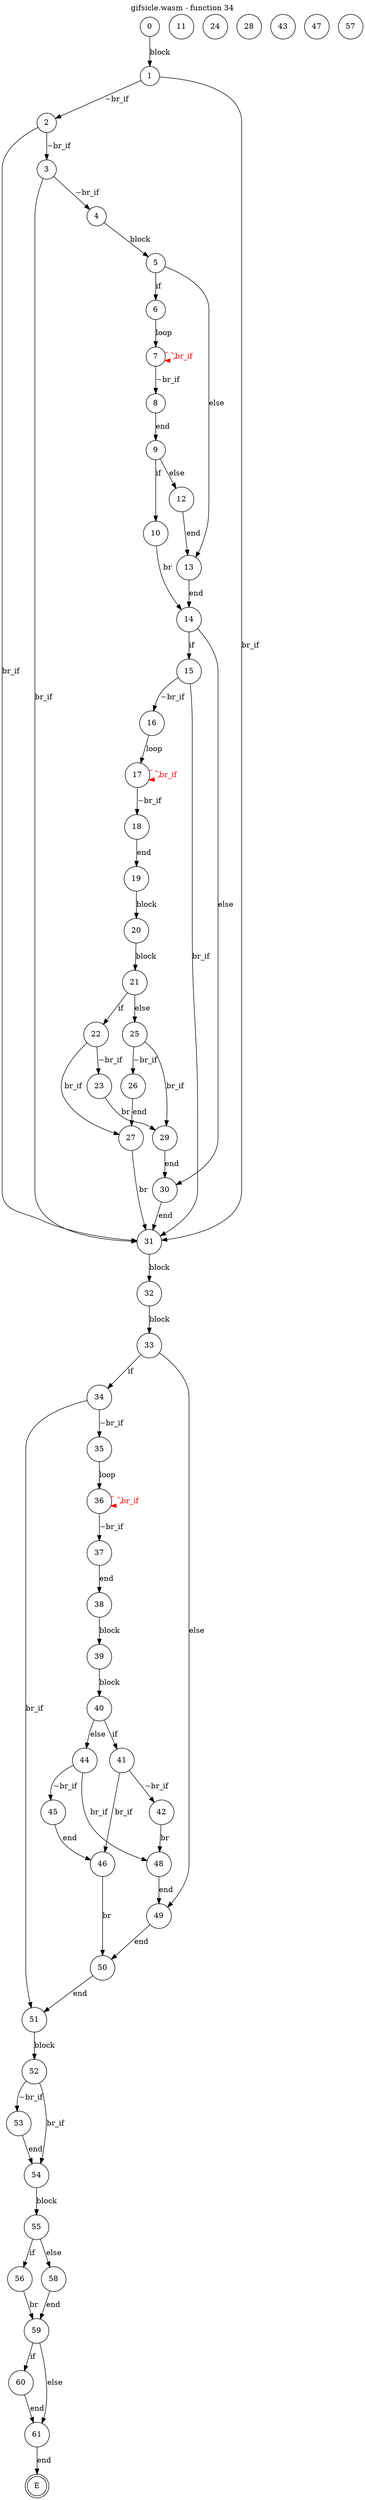 digraph finite_state_machine {
    label = "gifsicle.wasm - function 34"
    labelloc =  t
    labelfontsize = 16
    labelfontcolor = black
    labelfontname = "Helvetica"
    node [shape = doublecircle]; E ;
node [shape=circle, fontcolor=black, style="", label="0"]0
node [shape=circle, fontcolor=black, style="", label="1"]1
node [shape=circle, fontcolor=black, style="", label="2"]2
node [shape=circle, fontcolor=black, style="", label="3"]3
node [shape=circle, fontcolor=black, style="", label="4"]4
node [shape=circle, fontcolor=black, style="", label="5"]5
node [shape=circle, fontcolor=black, style="", label="6"]6
node [shape=circle, fontcolor=black, style="", label="7"]7
node [shape=circle, fontcolor=black, style="", label="8"]8
node [shape=circle, fontcolor=black, style="", label="9"]9
node [shape=circle, fontcolor=black, style="", label="10"]10
node [shape=circle, fontcolor=black, style="", label="11"]11
node [shape=circle, fontcolor=black, style="", label="12"]12
node [shape=circle, fontcolor=black, style="", label="13"]13
node [shape=circle, fontcolor=black, style="", label="14"]14
node [shape=circle, fontcolor=black, style="", label="15"]15
node [shape=circle, fontcolor=black, style="", label="16"]16
node [shape=circle, fontcolor=black, style="", label="17"]17
node [shape=circle, fontcolor=black, style="", label="18"]18
node [shape=circle, fontcolor=black, style="", label="19"]19
node [shape=circle, fontcolor=black, style="", label="20"]20
node [shape=circle, fontcolor=black, style="", label="21"]21
node [shape=circle, fontcolor=black, style="", label="22"]22
node [shape=circle, fontcolor=black, style="", label="23"]23
node [shape=circle, fontcolor=black, style="", label="24"]24
node [shape=circle, fontcolor=black, style="", label="25"]25
node [shape=circle, fontcolor=black, style="", label="26"]26
node [shape=circle, fontcolor=black, style="", label="27"]27
node [shape=circle, fontcolor=black, style="", label="28"]28
node [shape=circle, fontcolor=black, style="", label="29"]29
node [shape=circle, fontcolor=black, style="", label="30"]30
node [shape=circle, fontcolor=black, style="", label="31"]31
node [shape=circle, fontcolor=black, style="", label="32"]32
node [shape=circle, fontcolor=black, style="", label="33"]33
node [shape=circle, fontcolor=black, style="", label="34"]34
node [shape=circle, fontcolor=black, style="", label="35"]35
node [shape=circle, fontcolor=black, style="", label="36"]36
node [shape=circle, fontcolor=black, style="", label="37"]37
node [shape=circle, fontcolor=black, style="", label="38"]38
node [shape=circle, fontcolor=black, style="", label="39"]39
node [shape=circle, fontcolor=black, style="", label="40"]40
node [shape=circle, fontcolor=black, style="", label="41"]41
node [shape=circle, fontcolor=black, style="", label="42"]42
node [shape=circle, fontcolor=black, style="", label="43"]43
node [shape=circle, fontcolor=black, style="", label="44"]44
node [shape=circle, fontcolor=black, style="", label="45"]45
node [shape=circle, fontcolor=black, style="", label="46"]46
node [shape=circle, fontcolor=black, style="", label="47"]47
node [shape=circle, fontcolor=black, style="", label="48"]48
node [shape=circle, fontcolor=black, style="", label="49"]49
node [shape=circle, fontcolor=black, style="", label="50"]50
node [shape=circle, fontcolor=black, style="", label="51"]51
node [shape=circle, fontcolor=black, style="", label="52"]52
node [shape=circle, fontcolor=black, style="", label="53"]53
node [shape=circle, fontcolor=black, style="", label="54"]54
node [shape=circle, fontcolor=black, style="", label="55"]55
node [shape=circle, fontcolor=black, style="", label="56"]56
node [shape=circle, fontcolor=black, style="", label="57"]57
node [shape=circle, fontcolor=black, style="", label="58"]58
node [shape=circle, fontcolor=black, style="", label="59"]59
node [shape=circle, fontcolor=black, style="", label="60"]60
node [shape=circle, fontcolor=black, style="", label="61"]61
node [shape=circle, fontcolor=black, style="", label="E"]E
    0 -> 1[label="block"];
    1 -> 2[label="~br_if"];
    1 -> 31[label="br_if"];
    2 -> 3[label="~br_if"];
    2 -> 31[label="br_if"];
    3 -> 4[label="~br_if"];
    3 -> 31[label="br_if"];
    4 -> 5[label="block"];
    5 -> 6[label="if"];
    5 -> 13[label="else"];
    6 -> 7[label="loop"];
    7 -> 8[label="~br_if"];
    7 -> 7[style="dashed" color="red" fontcolor="red" label="br_if"];
    8 -> 9[label="end"];
    9 -> 10[label="if"];
    9 -> 12[label="else"];
    10 -> 14[label="br"];
    12 -> 13[label="end"];
    13 -> 14[label="end"];
    14 -> 15[label="if"];
    14 -> 30[label="else"];
    15 -> 16[label="~br_if"];
    15 -> 31[label="br_if"];
    16 -> 17[label="loop"];
    17 -> 18[label="~br_if"];
    17 -> 17[style="dashed" color="red" fontcolor="red" label="br_if"];
    18 -> 19[label="end"];
    19 -> 20[label="block"];
    20 -> 21[label="block"];
    21 -> 22[label="if"];
    21 -> 25[label="else"];
    22 -> 23[label="~br_if"];
    22 -> 27[label="br_if"];
    23 -> 29[label="br"];
    25 -> 26[label="~br_if"];
    25 -> 29[label="br_if"];
    26 -> 27[label="end"];
    27 -> 31[label="br"];
    29 -> 30[label="end"];
    30 -> 31[label="end"];
    31 -> 32[label="block"];
    32 -> 33[label="block"];
    33 -> 34[label="if"];
    33 -> 49[label="else"];
    34 -> 35[label="~br_if"];
    34 -> 51[label="br_if"];
    35 -> 36[label="loop"];
    36 -> 37[label="~br_if"];
    36 -> 36[style="dashed" color="red" fontcolor="red" label="br_if"];
    37 -> 38[label="end"];
    38 -> 39[label="block"];
    39 -> 40[label="block"];
    40 -> 41[label="if"];
    40 -> 44[label="else"];
    41 -> 42[label="~br_if"];
    41 -> 46[label="br_if"];
    42 -> 48[label="br"];
    44 -> 45[label="~br_if"];
    44 -> 48[label="br_if"];
    45 -> 46[label="end"];
    46 -> 50[label="br"];
    48 -> 49[label="end"];
    49 -> 50[label="end"];
    50 -> 51[label="end"];
    51 -> 52[label="block"];
    52 -> 53[label="~br_if"];
    52 -> 54[label="br_if"];
    53 -> 54[label="end"];
    54 -> 55[label="block"];
    55 -> 56[label="if"];
    55 -> 58[label="else"];
    56 -> 59[label="br"];
    58 -> 59[label="end"];
    59 -> 60[label="if"];
    59 -> 61[label="else"];
    60 -> 61[label="end"];
    61 -> E[label="end"];
}
